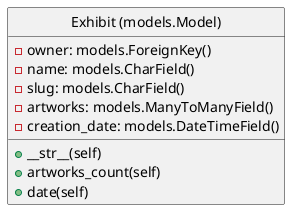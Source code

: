 @startuml

hide circle

class "Exhibit (models.Model)" as C {
  {field} - owner: models.ForeignKey()
  {field} - name: models.CharField()
  {field} - slug: models.CharField()
  {field} - artworks: models.ManyToManyField()
  {field} - creation_date: models.DateTimeField()
  {method} + __str__(self) 
  {method} + artworks_count(self)
  {method} + date(self)
}

@enduml